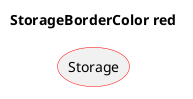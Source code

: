 @startuml
'!include ../../../plantuml-styles/plantuml-ae-skinparam-ex.iuml

skinparam StorageBorderColor red

title StorageBorderColor red

storage Storage 
@enduml
